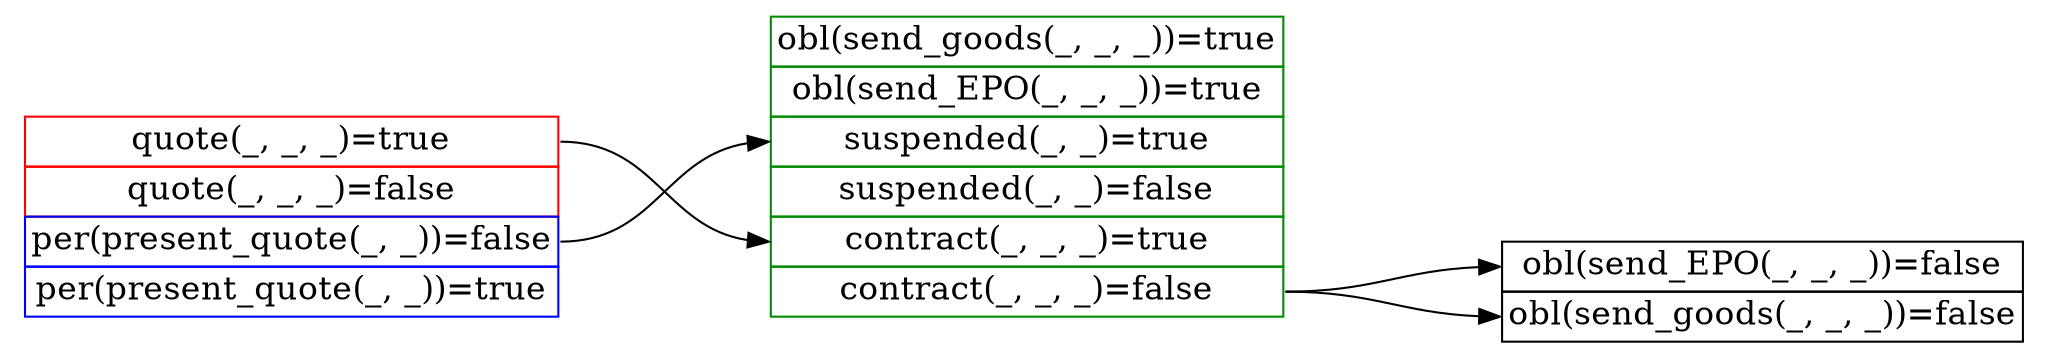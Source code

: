 digraph
{
	node [shape=record, style=filled, fillcolor=white, fontsize=16.0];
	rankdir=LR;
	ranksep="1.2 equally"

	1 [shape=none label=<<table border="0" cellspacing="0">
		<tr><td port="quote(_, _, _)=true" border="1" color="red">quote(_, _, _)=true</td></tr>
		<tr><td port="quote(_, _, _)=false" border="1" color="red">quote(_, _, _)=false</td></tr>
		<tr><td port="per(present_quote(_, _))=false" border="1" color="blue">per(present_quote(_, _))=false</td></tr>
		<tr><td port="per(present_quote(_, _))=true" border="1" color="blue">per(present_quote(_, _))=true</td></tr>
	</table>>
	]

	2 [shape=none label=<<table border="0" cellspacing="0">
		<tr><td port="obl(send_goods(_, _, _))=true" border="1" color="green4">obl(send_goods(_, _, _))=true</td></tr>
		<tr><td port="obl(send_EPO(_, _, _))=true" border="1" color="green4">obl(send_EPO(_, _, _))=true</td></tr>
		<tr><td port="suspended(_, _)=true" border="1" color="green4">suspended(_, _)=true</td></tr>
		<tr><td port="suspended(_, _)=false" border="1" color="green4">suspended(_, _)=false</td></tr>
		<tr><td port="contract(_, _, _)=true" border="1" color="green4">contract(_, _, _)=true</td></tr>
		<tr><td port="contract(_, _, _)=false" border="1" color="green4">contract(_, _, _)=false</td></tr>
	</table>>
	]

	3 [shape=none label=<<table border="0" cellspacing="0">
		<tr><td port="obl(send_EPO(_, _, _))=false" border="1" color="black">obl(send_EPO(_, _, _))=false</td></tr>
		<tr><td port="obl(send_goods(_, _, _))=false" border="1" color="black">obl(send_goods(_, _, _))=false</td></tr>
	</table>>
	]


	1:"quote(_, _, _)=true" -> 2:"contract(_, _, _)=true"
	2:"contract(_, _, _)=false" -> 3:"obl(send_EPO(_, _, _))=false"
	2:"contract(_, _, _)=false" -> 3:"obl(send_goods(_, _, _))=false"
	1:"per(present_quote(_, _))=false" -> 2:"suspended(_, _)=true"
}

